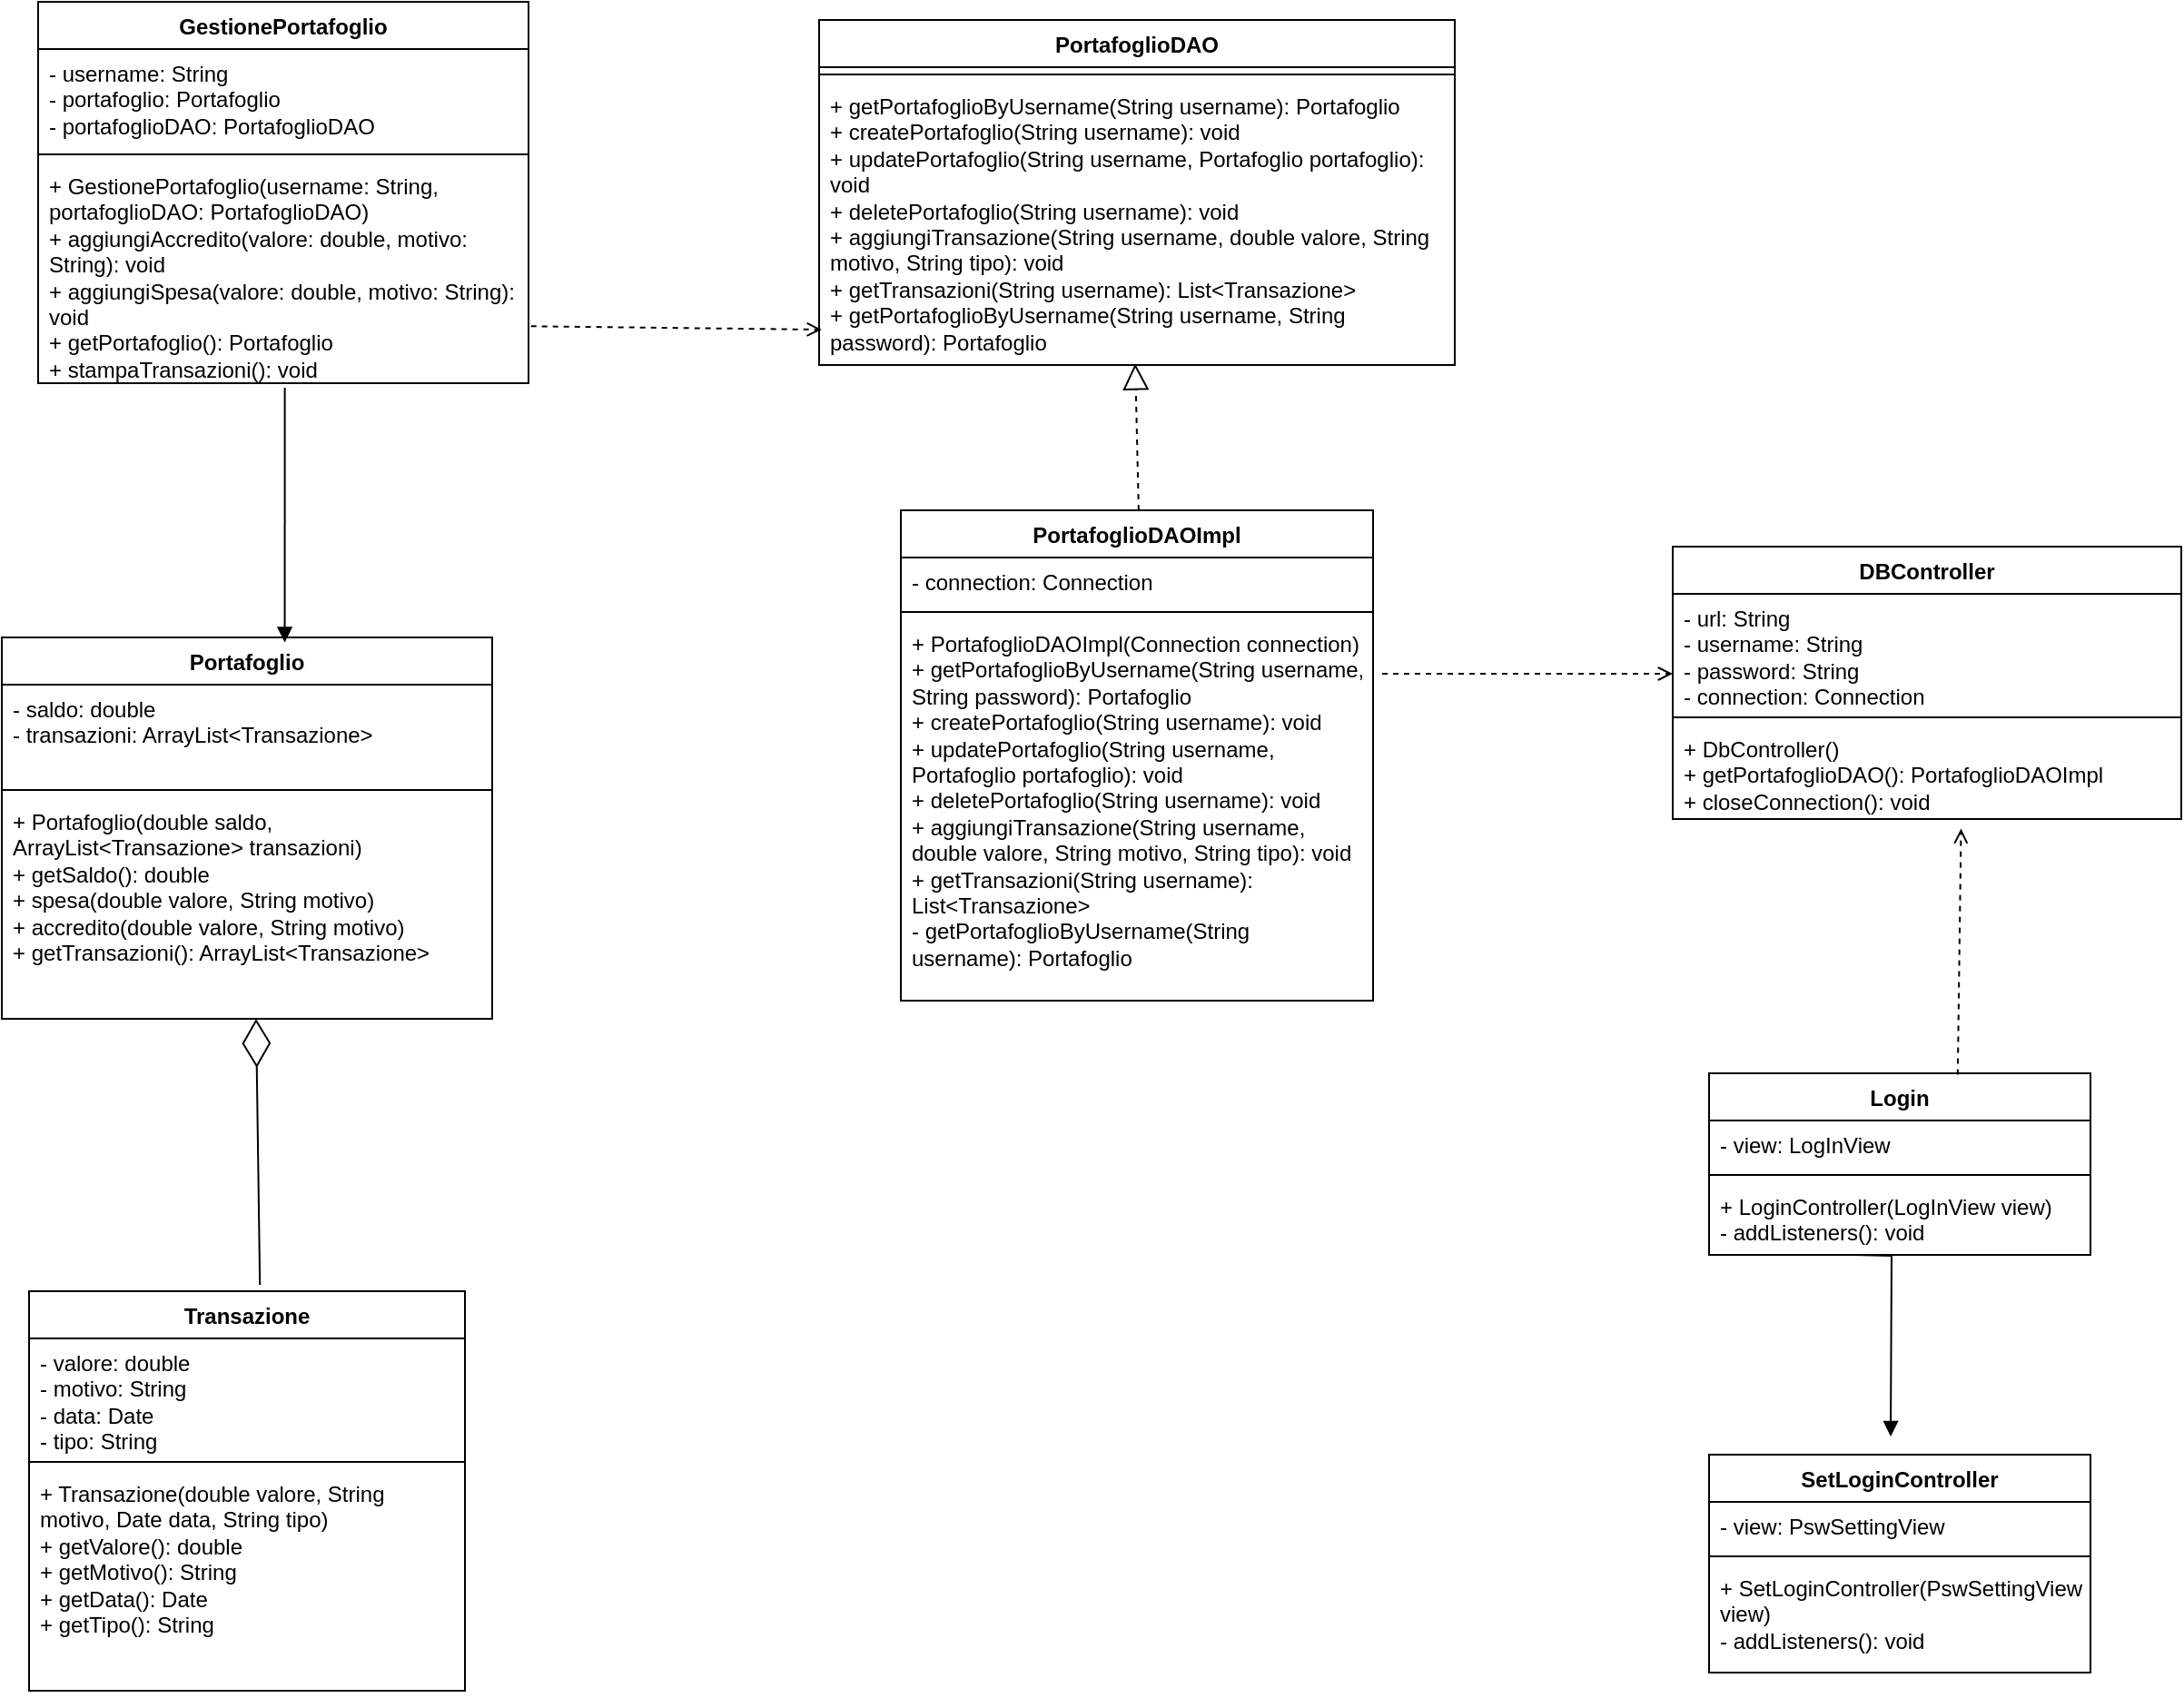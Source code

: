 <mxfile version="24.6.2" type="device">
  <diagram id="C5RBs43oDa-KdzZeNtuy" name="Page-1">
    <mxGraphModel dx="2062" dy="624" grid="1" gridSize="10" guides="1" tooltips="1" connect="1" arrows="1" fold="1" page="1" pageScale="1" pageWidth="827" pageHeight="1169" math="0" shadow="0">
      <root>
        <mxCell id="WIyWlLk6GJQsqaUBKTNV-0" />
        <mxCell id="WIyWlLk6GJQsqaUBKTNV-1" parent="WIyWlLk6GJQsqaUBKTNV-0" />
        <mxCell id="yjOwe09sKXVpLF6mm_4c-2" value="Transazione" style="swimlane;fontStyle=1;align=center;verticalAlign=top;childLayout=stackLayout;horizontal=1;startSize=26;horizontalStack=0;resizeParent=1;resizeParentMax=0;resizeLast=0;collapsible=1;marginBottom=0;whiteSpace=wrap;html=1;" parent="WIyWlLk6GJQsqaUBKTNV-1" vertex="1">
          <mxGeometry x="-785" y="810" width="240" height="220" as="geometry" />
        </mxCell>
        <mxCell id="yjOwe09sKXVpLF6mm_4c-3" value="&lt;div&gt;- valore: double&lt;/div&gt;&lt;div&gt;- motivo: String&lt;/div&gt;&lt;div&gt;- data: Date&lt;/div&gt;&lt;div&gt;- tipo: String&lt;/div&gt;&lt;div&gt;&lt;br&gt;&lt;/div&gt;" style="text;strokeColor=none;fillColor=none;align=left;verticalAlign=top;spacingLeft=4;spacingRight=4;overflow=hidden;rotatable=0;points=[[0,0.5],[1,0.5]];portConstraint=eastwest;whiteSpace=wrap;html=1;" parent="yjOwe09sKXVpLF6mm_4c-2" vertex="1">
          <mxGeometry y="26" width="240" height="64" as="geometry" />
        </mxCell>
        <mxCell id="yjOwe09sKXVpLF6mm_4c-4" value="" style="line;strokeWidth=1;fillColor=none;align=left;verticalAlign=middle;spacingTop=-1;spacingLeft=3;spacingRight=3;rotatable=0;labelPosition=right;points=[];portConstraint=eastwest;strokeColor=inherit;" parent="yjOwe09sKXVpLF6mm_4c-2" vertex="1">
          <mxGeometry y="90" width="240" height="8" as="geometry" />
        </mxCell>
        <mxCell id="yjOwe09sKXVpLF6mm_4c-5" value="&lt;div&gt;+ Transazione(double valore, String motivo, Date data, String tipo)&lt;/div&gt;&lt;div&gt;+ getValore(): double&lt;/div&gt;&lt;div&gt;+ getMotivo(): String&lt;/div&gt;&lt;div&gt;+ getData(): Date&lt;/div&gt;&lt;div&gt;+ getTipo(): String&lt;/div&gt;&lt;div&gt;&lt;br&gt;&lt;/div&gt;" style="text;strokeColor=none;fillColor=none;align=left;verticalAlign=top;spacingLeft=4;spacingRight=4;overflow=hidden;rotatable=0;points=[[0,0.5],[1,0.5]];portConstraint=eastwest;whiteSpace=wrap;html=1;" parent="yjOwe09sKXVpLF6mm_4c-2" vertex="1">
          <mxGeometry y="98" width="240" height="122" as="geometry" />
        </mxCell>
        <mxCell id="yjOwe09sKXVpLF6mm_4c-6" value="Portafoglio" style="swimlane;fontStyle=1;align=center;verticalAlign=top;childLayout=stackLayout;horizontal=1;startSize=26;horizontalStack=0;resizeParent=1;resizeParentMax=0;resizeLast=0;collapsible=1;marginBottom=0;whiteSpace=wrap;html=1;" parent="WIyWlLk6GJQsqaUBKTNV-1" vertex="1">
          <mxGeometry x="-800" y="450" width="270" height="210" as="geometry" />
        </mxCell>
        <mxCell id="yjOwe09sKXVpLF6mm_4c-7" value="&lt;div&gt;- saldo: double&lt;/div&gt;&lt;div&gt;- transazioni: ArrayList&amp;lt;Transazione&amp;gt;&lt;/div&gt;&lt;div&gt;&lt;br&gt;&lt;/div&gt;" style="text;strokeColor=none;fillColor=none;align=left;verticalAlign=top;spacingLeft=4;spacingRight=4;overflow=hidden;rotatable=0;points=[[0,0.5],[1,0.5]];portConstraint=eastwest;whiteSpace=wrap;html=1;" parent="yjOwe09sKXVpLF6mm_4c-6" vertex="1">
          <mxGeometry y="26" width="270" height="54" as="geometry" />
        </mxCell>
        <mxCell id="yjOwe09sKXVpLF6mm_4c-8" value="" style="line;strokeWidth=1;fillColor=none;align=left;verticalAlign=middle;spacingTop=-1;spacingLeft=3;spacingRight=3;rotatable=0;labelPosition=right;points=[];portConstraint=eastwest;strokeColor=inherit;" parent="yjOwe09sKXVpLF6mm_4c-6" vertex="1">
          <mxGeometry y="80" width="270" height="8" as="geometry" />
        </mxCell>
        <mxCell id="yjOwe09sKXVpLF6mm_4c-9" value="&lt;div&gt;+ Portafoglio(double saldo, ArrayList&amp;lt;Transazione&amp;gt; transazioni)&lt;/div&gt;&lt;div&gt;+ getSaldo(): double&lt;/div&gt;&lt;div&gt;+ spesa(double valore, String motivo)&lt;/div&gt;&lt;div&gt;+ accredito(double valore, String motivo)&lt;/div&gt;&lt;div&gt;+ getTransazioni(): ArrayList&amp;lt;Transazione&amp;gt;&lt;/div&gt;&lt;div&gt;&lt;br&gt;&lt;/div&gt;" style="text;strokeColor=none;fillColor=none;align=left;verticalAlign=top;spacingLeft=4;spacingRight=4;overflow=hidden;rotatable=0;points=[[0,0.5],[1,0.5]];portConstraint=eastwest;whiteSpace=wrap;html=1;" parent="yjOwe09sKXVpLF6mm_4c-6" vertex="1">
          <mxGeometry y="88" width="270" height="122" as="geometry" />
        </mxCell>
        <mxCell id="yjOwe09sKXVpLF6mm_4c-10" value="Login" style="swimlane;fontStyle=1;align=center;verticalAlign=top;childLayout=stackLayout;horizontal=1;startSize=26;horizontalStack=0;resizeParent=1;resizeParentMax=0;resizeLast=0;collapsible=1;marginBottom=0;whiteSpace=wrap;html=1;" parent="WIyWlLk6GJQsqaUBKTNV-1" vertex="1">
          <mxGeometry x="140" y="690" width="210" height="100" as="geometry" />
        </mxCell>
        <mxCell id="yjOwe09sKXVpLF6mm_4c-11" value="&lt;div&gt;- view: LogInView&lt;/div&gt;&lt;div&gt;&lt;br&gt;&lt;/div&gt;" style="text;strokeColor=none;fillColor=none;align=left;verticalAlign=top;spacingLeft=4;spacingRight=4;overflow=hidden;rotatable=0;points=[[0,0.5],[1,0.5]];portConstraint=eastwest;whiteSpace=wrap;html=1;" parent="yjOwe09sKXVpLF6mm_4c-10" vertex="1">
          <mxGeometry y="26" width="210" height="26" as="geometry" />
        </mxCell>
        <mxCell id="yjOwe09sKXVpLF6mm_4c-12" value="" style="line;strokeWidth=1;fillColor=none;align=left;verticalAlign=middle;spacingTop=-1;spacingLeft=3;spacingRight=3;rotatable=0;labelPosition=right;points=[];portConstraint=eastwest;strokeColor=inherit;" parent="yjOwe09sKXVpLF6mm_4c-10" vertex="1">
          <mxGeometry y="52" width="210" height="8" as="geometry" />
        </mxCell>
        <mxCell id="yjOwe09sKXVpLF6mm_4c-13" value="&lt;div&gt;+ LoginController(LogInView view)&lt;/div&gt;&lt;div&gt;- addListeners(): void&lt;/div&gt;&lt;div&gt;&lt;br&gt;&lt;/div&gt;" style="text;strokeColor=none;fillColor=none;align=left;verticalAlign=top;spacingLeft=4;spacingRight=4;overflow=hidden;rotatable=0;points=[[0,0.5],[1,0.5]];portConstraint=eastwest;whiteSpace=wrap;html=1;" parent="yjOwe09sKXVpLF6mm_4c-10" vertex="1">
          <mxGeometry y="60" width="210" height="40" as="geometry" />
        </mxCell>
        <mxCell id="-RuHaSjKpSI5m4uppv7U-10" value="" style="endArrow=block;endFill=1;html=1;edgeStyle=orthogonalEdgeStyle;align=left;verticalAlign=top;rounded=0;" edge="1" parent="yjOwe09sKXVpLF6mm_4c-10">
          <mxGeometry x="-1" relative="1" as="geometry">
            <mxPoint x="80" y="100" as="sourcePoint" />
            <mxPoint x="100" y="200" as="targetPoint" />
          </mxGeometry>
        </mxCell>
        <mxCell id="yjOwe09sKXVpLF6mm_4c-14" value="SetLoginController" style="swimlane;fontStyle=1;align=center;verticalAlign=top;childLayout=stackLayout;horizontal=1;startSize=26;horizontalStack=0;resizeParent=1;resizeParentMax=0;resizeLast=0;collapsible=1;marginBottom=0;whiteSpace=wrap;html=1;" parent="WIyWlLk6GJQsqaUBKTNV-1" vertex="1">
          <mxGeometry x="140" y="900" width="210" height="120" as="geometry" />
        </mxCell>
        <mxCell id="yjOwe09sKXVpLF6mm_4c-15" value="&lt;div&gt;- view: PswSettingView&lt;/div&gt;&lt;div&gt;&lt;br&gt;&lt;/div&gt;" style="text;strokeColor=none;fillColor=none;align=left;verticalAlign=top;spacingLeft=4;spacingRight=4;overflow=hidden;rotatable=0;points=[[0,0.5],[1,0.5]];portConstraint=eastwest;whiteSpace=wrap;html=1;" parent="yjOwe09sKXVpLF6mm_4c-14" vertex="1">
          <mxGeometry y="26" width="210" height="26" as="geometry" />
        </mxCell>
        <mxCell id="yjOwe09sKXVpLF6mm_4c-16" value="" style="line;strokeWidth=1;fillColor=none;align=left;verticalAlign=middle;spacingTop=-1;spacingLeft=3;spacingRight=3;rotatable=0;labelPosition=right;points=[];portConstraint=eastwest;strokeColor=inherit;" parent="yjOwe09sKXVpLF6mm_4c-14" vertex="1">
          <mxGeometry y="52" width="210" height="8" as="geometry" />
        </mxCell>
        <mxCell id="yjOwe09sKXVpLF6mm_4c-17" value="&lt;div&gt;+ SetLoginController(PswSettingView view)&lt;/div&gt;&lt;div&gt;- addListeners(): void&lt;/div&gt;&lt;div&gt;&lt;br&gt;&lt;/div&gt;" style="text;strokeColor=none;fillColor=none;align=left;verticalAlign=top;spacingLeft=4;spacingRight=4;overflow=hidden;rotatable=0;points=[[0,0.5],[1,0.5]];portConstraint=eastwest;whiteSpace=wrap;html=1;" parent="yjOwe09sKXVpLF6mm_4c-14" vertex="1">
          <mxGeometry y="60" width="210" height="60" as="geometry" />
        </mxCell>
        <mxCell id="yjOwe09sKXVpLF6mm_4c-18" value="PortafoglioDAO" style="swimlane;fontStyle=1;align=center;verticalAlign=top;childLayout=stackLayout;horizontal=1;startSize=26;horizontalStack=0;resizeParent=1;resizeParentMax=0;resizeLast=0;collapsible=1;marginBottom=0;whiteSpace=wrap;html=1;" parent="WIyWlLk6GJQsqaUBKTNV-1" vertex="1">
          <mxGeometry x="-350" y="110" width="350" height="190" as="geometry" />
        </mxCell>
        <mxCell id="yjOwe09sKXVpLF6mm_4c-20" value="" style="line;strokeWidth=1;fillColor=none;align=left;verticalAlign=middle;spacingTop=-1;spacingLeft=3;spacingRight=3;rotatable=0;labelPosition=right;points=[];portConstraint=eastwest;strokeColor=inherit;" parent="yjOwe09sKXVpLF6mm_4c-18" vertex="1">
          <mxGeometry y="26" width="350" height="8" as="geometry" />
        </mxCell>
        <mxCell id="yjOwe09sKXVpLF6mm_4c-21" value="&lt;div&gt;+ getPortafoglioByUsername(String username): Portafoglio&lt;/div&gt;&lt;div&gt;+ createPortafoglio(String username): void&lt;/div&gt;&lt;div&gt;+ updatePortafoglio(String username, Portafoglio portafoglio): void&lt;/div&gt;&lt;div&gt;+ deletePortafoglio(String username): void&lt;/div&gt;&lt;div&gt;+ aggiungiTransazione(String username, double valore, String motivo, String tipo): void&lt;/div&gt;&lt;div&gt;+ getTransazioni(String username): List&amp;lt;Transazione&amp;gt;&lt;/div&gt;&lt;div&gt;+ getPortafoglioByUsername(String username, String password): Portafoglio&lt;/div&gt;&lt;div&gt;&lt;br&gt;&lt;/div&gt;" style="text;strokeColor=none;fillColor=none;align=left;verticalAlign=top;spacingLeft=4;spacingRight=4;overflow=hidden;rotatable=0;points=[[0,0.5],[1,0.5]];portConstraint=eastwest;whiteSpace=wrap;html=1;" parent="yjOwe09sKXVpLF6mm_4c-18" vertex="1">
          <mxGeometry y="34" width="350" height="156" as="geometry" />
        </mxCell>
        <mxCell id="yjOwe09sKXVpLF6mm_4c-22" value="PortafoglioDAOImpl" style="swimlane;fontStyle=1;align=center;verticalAlign=top;childLayout=stackLayout;horizontal=1;startSize=26;horizontalStack=0;resizeParent=1;resizeParentMax=0;resizeLast=0;collapsible=1;marginBottom=0;whiteSpace=wrap;html=1;" parent="WIyWlLk6GJQsqaUBKTNV-1" vertex="1">
          <mxGeometry x="-305" y="380" width="260" height="270" as="geometry" />
        </mxCell>
        <mxCell id="yjOwe09sKXVpLF6mm_4c-23" value="&lt;div&gt;- connection: Connection&lt;/div&gt;&lt;div&gt;&lt;br&gt;&lt;/div&gt;" style="text;strokeColor=none;fillColor=none;align=left;verticalAlign=top;spacingLeft=4;spacingRight=4;overflow=hidden;rotatable=0;points=[[0,0.5],[1,0.5]];portConstraint=eastwest;whiteSpace=wrap;html=1;" parent="yjOwe09sKXVpLF6mm_4c-22" vertex="1">
          <mxGeometry y="26" width="260" height="26" as="geometry" />
        </mxCell>
        <mxCell id="yjOwe09sKXVpLF6mm_4c-24" value="" style="line;strokeWidth=1;fillColor=none;align=left;verticalAlign=middle;spacingTop=-1;spacingLeft=3;spacingRight=3;rotatable=0;labelPosition=right;points=[];portConstraint=eastwest;strokeColor=inherit;" parent="yjOwe09sKXVpLF6mm_4c-22" vertex="1">
          <mxGeometry y="52" width="260" height="8" as="geometry" />
        </mxCell>
        <mxCell id="yjOwe09sKXVpLF6mm_4c-25" value="&lt;div&gt;+ PortafoglioDAOImpl(Connection connection)&lt;/div&gt;&lt;div&gt;+ getPortafoglioByUsername(String username, String password): Portafoglio&lt;/div&gt;&lt;div&gt;+ createPortafoglio(String username): void&lt;/div&gt;&lt;div&gt;+ updatePortafoglio(String username, Portafoglio portafoglio): void&lt;/div&gt;&lt;div&gt;+ deletePortafoglio(String username): void&lt;/div&gt;&lt;div&gt;+ aggiungiTransazione(String username, double valore, String motivo, String tipo): void&lt;/div&gt;&lt;div&gt;+ getTransazioni(String username): List&amp;lt;Transazione&amp;gt;&lt;/div&gt;&lt;div&gt;- getPortafoglioByUsername(String username): Portafoglio&lt;/div&gt;&lt;div&gt;&lt;br&gt;&lt;/div&gt;" style="text;strokeColor=none;fillColor=none;align=left;verticalAlign=top;spacingLeft=4;spacingRight=4;overflow=hidden;rotatable=0;points=[[0,0.5],[1,0.5]];portConstraint=eastwest;whiteSpace=wrap;html=1;" parent="yjOwe09sKXVpLF6mm_4c-22" vertex="1">
          <mxGeometry y="60" width="260" height="210" as="geometry" />
        </mxCell>
        <mxCell id="yjOwe09sKXVpLF6mm_4c-26" value="DBController" style="swimlane;fontStyle=1;align=center;verticalAlign=top;childLayout=stackLayout;horizontal=1;startSize=26;horizontalStack=0;resizeParent=1;resizeParentMax=0;resizeLast=0;collapsible=1;marginBottom=0;whiteSpace=wrap;html=1;" parent="WIyWlLk6GJQsqaUBKTNV-1" vertex="1">
          <mxGeometry x="120" y="400" width="280" height="150" as="geometry" />
        </mxCell>
        <mxCell id="yjOwe09sKXVpLF6mm_4c-27" value="&lt;div&gt;- url: String&lt;/div&gt;&lt;div&gt;- username: String&lt;/div&gt;&lt;div&gt;- password: String&lt;/div&gt;&lt;div&gt;- connection: Connection&lt;/div&gt;&lt;div&gt;&lt;br&gt;&lt;/div&gt;" style="text;strokeColor=none;fillColor=none;align=left;verticalAlign=top;spacingLeft=4;spacingRight=4;overflow=hidden;rotatable=0;points=[[0,0.5],[1,0.5]];portConstraint=eastwest;whiteSpace=wrap;html=1;" parent="yjOwe09sKXVpLF6mm_4c-26" vertex="1">
          <mxGeometry y="26" width="280" height="64" as="geometry" />
        </mxCell>
        <mxCell id="yjOwe09sKXVpLF6mm_4c-28" value="" style="line;strokeWidth=1;fillColor=none;align=left;verticalAlign=middle;spacingTop=-1;spacingLeft=3;spacingRight=3;rotatable=0;labelPosition=right;points=[];portConstraint=eastwest;strokeColor=inherit;" parent="yjOwe09sKXVpLF6mm_4c-26" vertex="1">
          <mxGeometry y="90" width="280" height="8" as="geometry" />
        </mxCell>
        <mxCell id="yjOwe09sKXVpLF6mm_4c-29" value="&lt;div&gt;+ DbController()&lt;/div&gt;&lt;div&gt;+ getPortafoglioDAO(): PortafoglioDAOImpl&lt;/div&gt;&lt;div&gt;+ closeConnection(): void&lt;/div&gt;&lt;div&gt;&lt;br&gt;&lt;/div&gt;" style="text;strokeColor=none;fillColor=none;align=left;verticalAlign=top;spacingLeft=4;spacingRight=4;overflow=hidden;rotatable=0;points=[[0,0.5],[1,0.5]];portConstraint=eastwest;whiteSpace=wrap;html=1;" parent="yjOwe09sKXVpLF6mm_4c-26" vertex="1">
          <mxGeometry y="98" width="280" height="52" as="geometry" />
        </mxCell>
        <mxCell id="yjOwe09sKXVpLF6mm_4c-30" value="GestionePortafoglio" style="swimlane;fontStyle=1;align=center;verticalAlign=top;childLayout=stackLayout;horizontal=1;startSize=26;horizontalStack=0;resizeParent=1;resizeParentMax=0;resizeLast=0;collapsible=1;marginBottom=0;whiteSpace=wrap;html=1;" parent="WIyWlLk6GJQsqaUBKTNV-1" vertex="1">
          <mxGeometry x="-780" y="100" width="270" height="210" as="geometry" />
        </mxCell>
        <mxCell id="yjOwe09sKXVpLF6mm_4c-31" value="&lt;div&gt;- username: String&lt;/div&gt;&lt;div&gt;- portafoglio: Portafoglio&lt;/div&gt;&lt;div&gt;- portafoglioDAO: PortafoglioDAO&lt;/div&gt;&lt;div&gt;&lt;br&gt;&lt;/div&gt;" style="text;strokeColor=none;fillColor=none;align=left;verticalAlign=top;spacingLeft=4;spacingRight=4;overflow=hidden;rotatable=0;points=[[0,0.5],[1,0.5]];portConstraint=eastwest;whiteSpace=wrap;html=1;" parent="yjOwe09sKXVpLF6mm_4c-30" vertex="1">
          <mxGeometry y="26" width="270" height="54" as="geometry" />
        </mxCell>
        <mxCell id="yjOwe09sKXVpLF6mm_4c-32" value="" style="line;strokeWidth=1;fillColor=none;align=left;verticalAlign=middle;spacingTop=-1;spacingLeft=3;spacingRight=3;rotatable=0;labelPosition=right;points=[];portConstraint=eastwest;strokeColor=inherit;" parent="yjOwe09sKXVpLF6mm_4c-30" vertex="1">
          <mxGeometry y="80" width="270" height="8" as="geometry" />
        </mxCell>
        <mxCell id="yjOwe09sKXVpLF6mm_4c-33" value="&lt;div&gt;+ GestionePortafoglio(username: String, portafoglioDAO: PortafoglioDAO)&lt;/div&gt;&lt;div&gt;+ aggiungiAccredito(valore: double, motivo: String): void&lt;/div&gt;&lt;div&gt;+ aggiungiSpesa(valore: double, motivo: String): void&lt;/div&gt;&lt;div&gt;+ getPortafoglio(): Portafoglio&lt;/div&gt;&lt;div&gt;+ stampaTransazioni(): void&lt;/div&gt;&lt;div&gt;&lt;br&gt;&lt;/div&gt;" style="text;strokeColor=none;fillColor=none;align=left;verticalAlign=top;spacingLeft=4;spacingRight=4;overflow=hidden;rotatable=0;points=[[0,0.5],[1,0.5]];portConstraint=eastwest;whiteSpace=wrap;html=1;" parent="yjOwe09sKXVpLF6mm_4c-30" vertex="1">
          <mxGeometry y="88" width="270" height="122" as="geometry" />
        </mxCell>
        <mxCell id="-RuHaSjKpSI5m4uppv7U-1" value="" style="endArrow=diamondThin;endFill=0;endSize=24;html=1;rounded=0;entryX=0.49;entryY=1.029;entryDx=0;entryDy=0;entryPerimeter=0;" edge="1" parent="WIyWlLk6GJQsqaUBKTNV-1">
          <mxGeometry width="160" relative="1" as="geometry">
            <mxPoint x="-657.89" y="806.46" as="sourcePoint" />
            <mxPoint x="-660.0" y="659.998" as="targetPoint" />
          </mxGeometry>
        </mxCell>
        <mxCell id="-RuHaSjKpSI5m4uppv7U-2" value="" style="endArrow=open;html=1;rounded=0;align=center;verticalAlign=bottom;dashed=1;endFill=0;labelBackgroundColor=none;entryX=0.004;entryY=0.875;entryDx=0;entryDy=0;entryPerimeter=0;exitX=1.005;exitY=0.743;exitDx=0;exitDy=0;exitPerimeter=0;" edge="1" parent="WIyWlLk6GJQsqaUBKTNV-1" source="yjOwe09sKXVpLF6mm_4c-33" target="yjOwe09sKXVpLF6mm_4c-21">
          <mxGeometry relative="1" as="geometry">
            <mxPoint x="-510" y="310" as="sourcePoint" />
            <mxPoint x="-350" y="310" as="targetPoint" />
          </mxGeometry>
        </mxCell>
        <mxCell id="-RuHaSjKpSI5m4uppv7U-3" value="" style="resizable=0;html=1;align=center;verticalAlign=top;labelBackgroundColor=none;" connectable="0" vertex="1" parent="-RuHaSjKpSI5m4uppv7U-2">
          <mxGeometry relative="1" as="geometry" />
        </mxCell>
        <mxCell id="-RuHaSjKpSI5m4uppv7U-5" value="" style="endArrow=block;dashed=1;endFill=0;endSize=12;html=1;rounded=0;entryX=0.566;entryY=0.995;entryDx=0;entryDy=0;entryPerimeter=0;" edge="1" parent="WIyWlLk6GJQsqaUBKTNV-1">
          <mxGeometry width="160" relative="1" as="geometry">
            <mxPoint x="-174.05" y="380" as="sourcePoint" />
            <mxPoint x="-175.95" y="299.22" as="targetPoint" />
          </mxGeometry>
        </mxCell>
        <mxCell id="-RuHaSjKpSI5m4uppv7U-6" value="" style="html=1;verticalAlign=bottom;endArrow=block;curved=0;rounded=0;exitX=0.503;exitY=1.02;exitDx=0;exitDy=0;exitPerimeter=0;entryX=0.577;entryY=0.013;entryDx=0;entryDy=0;entryPerimeter=0;" edge="1" parent="WIyWlLk6GJQsqaUBKTNV-1" source="yjOwe09sKXVpLF6mm_4c-33" target="yjOwe09sKXVpLF6mm_4c-6">
          <mxGeometry width="80" relative="1" as="geometry">
            <mxPoint x="-790" y="380" as="sourcePoint" />
            <mxPoint x="-710" y="380" as="targetPoint" />
            <Array as="points" />
          </mxGeometry>
        </mxCell>
        <mxCell id="-RuHaSjKpSI5m4uppv7U-7" value="" style="endArrow=open;html=1;rounded=0;align=center;verticalAlign=bottom;dashed=1;endFill=0;labelBackgroundColor=none;" edge="1" parent="WIyWlLk6GJQsqaUBKTNV-1">
          <mxGeometry relative="1" as="geometry">
            <mxPoint x="-40" y="470" as="sourcePoint" />
            <mxPoint x="120" y="470" as="targetPoint" />
            <mxPoint as="offset" />
          </mxGeometry>
        </mxCell>
        <mxCell id="-RuHaSjKpSI5m4uppv7U-8" value="" style="resizable=0;html=1;align=center;verticalAlign=top;labelBackgroundColor=none;" connectable="0" vertex="1" parent="-RuHaSjKpSI5m4uppv7U-7">
          <mxGeometry relative="1" as="geometry" />
        </mxCell>
        <mxCell id="-RuHaSjKpSI5m4uppv7U-15" value="" style="endArrow=open;html=1;rounded=0;align=center;verticalAlign=bottom;dashed=1;endFill=0;labelBackgroundColor=none;exitX=0.652;exitY=0.008;exitDx=0;exitDy=0;exitPerimeter=0;entryX=0.567;entryY=1.102;entryDx=0;entryDy=0;entryPerimeter=0;" edge="1" parent="WIyWlLk6GJQsqaUBKTNV-1" source="yjOwe09sKXVpLF6mm_4c-10" target="yjOwe09sKXVpLF6mm_4c-29">
          <mxGeometry relative="1" as="geometry">
            <mxPoint x="190" y="610" as="sourcePoint" />
            <mxPoint x="350" y="610" as="targetPoint" />
          </mxGeometry>
        </mxCell>
        <mxCell id="-RuHaSjKpSI5m4uppv7U-16" value="" style="resizable=0;html=1;align=center;verticalAlign=top;labelBackgroundColor=none;" connectable="0" vertex="1" parent="-RuHaSjKpSI5m4uppv7U-15">
          <mxGeometry relative="1" as="geometry" />
        </mxCell>
      </root>
    </mxGraphModel>
  </diagram>
</mxfile>
